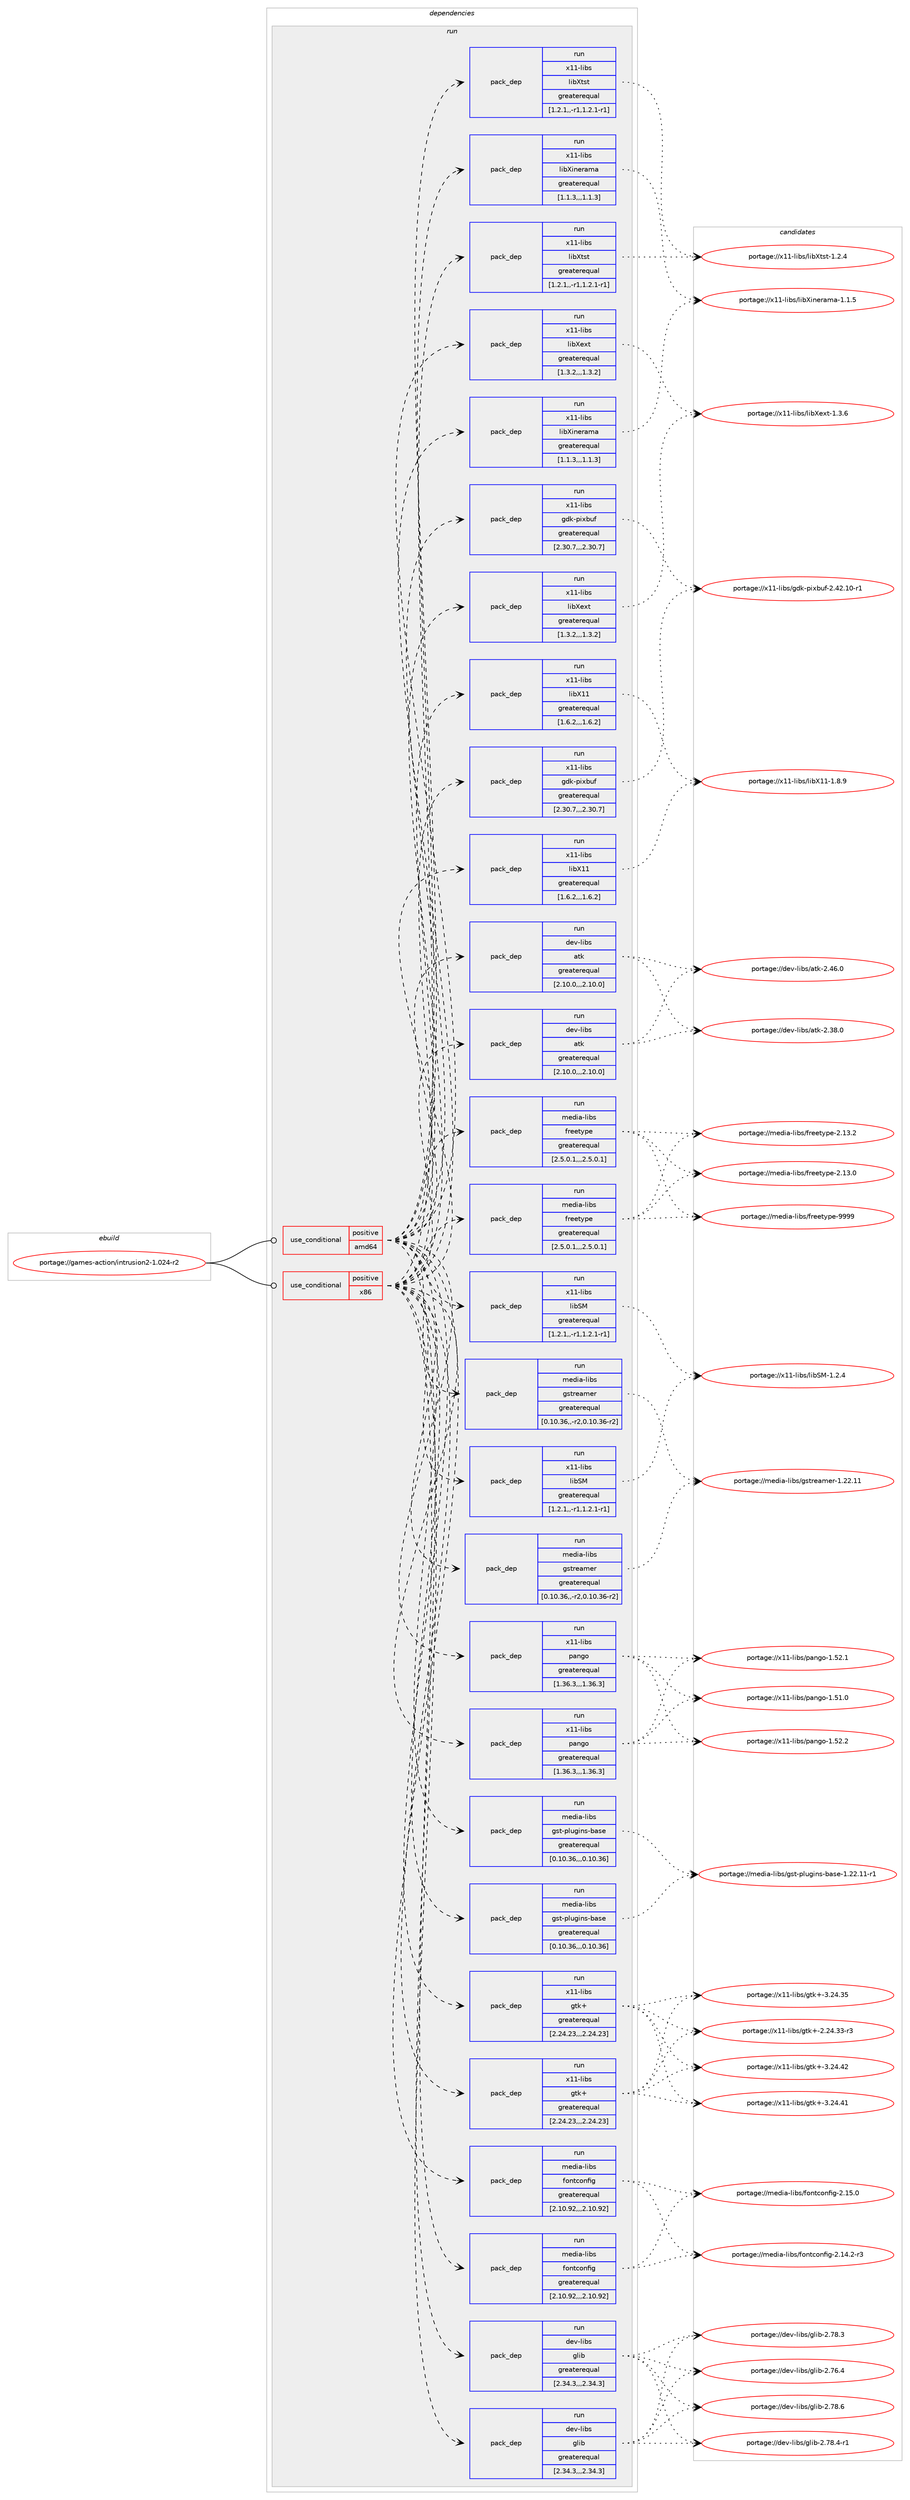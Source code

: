 digraph prolog {

# *************
# Graph options
# *************

newrank=true;
concentrate=true;
compound=true;
graph [rankdir=LR,fontname=Helvetica,fontsize=10,ranksep=1.5];#, ranksep=2.5, nodesep=0.2];
edge  [arrowhead=vee];
node  [fontname=Helvetica,fontsize=10];

# **********
# The ebuild
# **********

subgraph cluster_leftcol {
color=gray;
rank=same;
label=<<i>ebuild</i>>;
id [label="portage://games-action/intrusion2-1.024-r2", color=red, width=4, href="../games-action/intrusion2-1.024-r2.svg"];
}

# ****************
# The dependencies
# ****************

subgraph cluster_midcol {
color=gray;
label=<<i>dependencies</i>>;
subgraph cluster_compile {
fillcolor="#eeeeee";
style=filled;
label=<<i>compile</i>>;
}
subgraph cluster_compileandrun {
fillcolor="#eeeeee";
style=filled;
label=<<i>compile and run</i>>;
}
subgraph cluster_run {
fillcolor="#eeeeee";
style=filled;
label=<<i>run</i>>;
subgraph cond62465 {
dependency222824 [label=<<TABLE BORDER="0" CELLBORDER="1" CELLSPACING="0" CELLPADDING="4"><TR><TD ROWSPAN="3" CELLPADDING="10">use_conditional</TD></TR><TR><TD>positive</TD></TR><TR><TD>amd64</TD></TR></TABLE>>, shape=none, color=red];
subgraph pack158877 {
dependency222825 [label=<<TABLE BORDER="0" CELLBORDER="1" CELLSPACING="0" CELLPADDING="4" WIDTH="220"><TR><TD ROWSPAN="6" CELLPADDING="30">pack_dep</TD></TR><TR><TD WIDTH="110">run</TD></TR><TR><TD>dev-libs</TD></TR><TR><TD>glib</TD></TR><TR><TD>greaterequal</TD></TR><TR><TD>[2.34.3,,,2.34.3]</TD></TR></TABLE>>, shape=none, color=blue];
}
dependency222824:e -> dependency222825:w [weight=20,style="dashed",arrowhead="vee"];
subgraph pack158878 {
dependency222826 [label=<<TABLE BORDER="0" CELLBORDER="1" CELLSPACING="0" CELLPADDING="4" WIDTH="220"><TR><TD ROWSPAN="6" CELLPADDING="30">pack_dep</TD></TR><TR><TD WIDTH="110">run</TD></TR><TR><TD>dev-libs</TD></TR><TR><TD>atk</TD></TR><TR><TD>greaterequal</TD></TR><TR><TD>[2.10.0,,,2.10.0]</TD></TR></TABLE>>, shape=none, color=blue];
}
dependency222824:e -> dependency222826:w [weight=20,style="dashed",arrowhead="vee"];
subgraph pack158879 {
dependency222827 [label=<<TABLE BORDER="0" CELLBORDER="1" CELLSPACING="0" CELLPADDING="4" WIDTH="220"><TR><TD ROWSPAN="6" CELLPADDING="30">pack_dep</TD></TR><TR><TD WIDTH="110">run</TD></TR><TR><TD>media-libs</TD></TR><TR><TD>gst-plugins-base</TD></TR><TR><TD>greaterequal</TD></TR><TR><TD>[0.10.36,,,0.10.36]</TD></TR></TABLE>>, shape=none, color=blue];
}
dependency222824:e -> dependency222827:w [weight=20,style="dashed",arrowhead="vee"];
subgraph pack158880 {
dependency222828 [label=<<TABLE BORDER="0" CELLBORDER="1" CELLSPACING="0" CELLPADDING="4" WIDTH="220"><TR><TD ROWSPAN="6" CELLPADDING="30">pack_dep</TD></TR><TR><TD WIDTH="110">run</TD></TR><TR><TD>media-libs</TD></TR><TR><TD>gstreamer</TD></TR><TR><TD>greaterequal</TD></TR><TR><TD>[0.10.36,,-r2,0.10.36-r2]</TD></TR></TABLE>>, shape=none, color=blue];
}
dependency222824:e -> dependency222828:w [weight=20,style="dashed",arrowhead="vee"];
subgraph pack158881 {
dependency222829 [label=<<TABLE BORDER="0" CELLBORDER="1" CELLSPACING="0" CELLPADDING="4" WIDTH="220"><TR><TD ROWSPAN="6" CELLPADDING="30">pack_dep</TD></TR><TR><TD WIDTH="110">run</TD></TR><TR><TD>media-libs</TD></TR><TR><TD>fontconfig</TD></TR><TR><TD>greaterequal</TD></TR><TR><TD>[2.10.92,,,2.10.92]</TD></TR></TABLE>>, shape=none, color=blue];
}
dependency222824:e -> dependency222829:w [weight=20,style="dashed",arrowhead="vee"];
subgraph pack158882 {
dependency222830 [label=<<TABLE BORDER="0" CELLBORDER="1" CELLSPACING="0" CELLPADDING="4" WIDTH="220"><TR><TD ROWSPAN="6" CELLPADDING="30">pack_dep</TD></TR><TR><TD WIDTH="110">run</TD></TR><TR><TD>media-libs</TD></TR><TR><TD>freetype</TD></TR><TR><TD>greaterequal</TD></TR><TR><TD>[2.5.0.1,,,2.5.0.1]</TD></TR></TABLE>>, shape=none, color=blue];
}
dependency222824:e -> dependency222830:w [weight=20,style="dashed",arrowhead="vee"];
subgraph pack158883 {
dependency222831 [label=<<TABLE BORDER="0" CELLBORDER="1" CELLSPACING="0" CELLPADDING="4" WIDTH="220"><TR><TD ROWSPAN="6" CELLPADDING="30">pack_dep</TD></TR><TR><TD WIDTH="110">run</TD></TR><TR><TD>x11-libs</TD></TR><TR><TD>gdk-pixbuf</TD></TR><TR><TD>greaterequal</TD></TR><TR><TD>[2.30.7,,,2.30.7]</TD></TR></TABLE>>, shape=none, color=blue];
}
dependency222824:e -> dependency222831:w [weight=20,style="dashed",arrowhead="vee"];
subgraph pack158884 {
dependency222832 [label=<<TABLE BORDER="0" CELLBORDER="1" CELLSPACING="0" CELLPADDING="4" WIDTH="220"><TR><TD ROWSPAN="6" CELLPADDING="30">pack_dep</TD></TR><TR><TD WIDTH="110">run</TD></TR><TR><TD>x11-libs</TD></TR><TR><TD>gtk+</TD></TR><TR><TD>greaterequal</TD></TR><TR><TD>[2.24.23,,,2.24.23]</TD></TR></TABLE>>, shape=none, color=blue];
}
dependency222824:e -> dependency222832:w [weight=20,style="dashed",arrowhead="vee"];
subgraph pack158885 {
dependency222833 [label=<<TABLE BORDER="0" CELLBORDER="1" CELLSPACING="0" CELLPADDING="4" WIDTH="220"><TR><TD ROWSPAN="6" CELLPADDING="30">pack_dep</TD></TR><TR><TD WIDTH="110">run</TD></TR><TR><TD>x11-libs</TD></TR><TR><TD>pango</TD></TR><TR><TD>greaterequal</TD></TR><TR><TD>[1.36.3,,,1.36.3]</TD></TR></TABLE>>, shape=none, color=blue];
}
dependency222824:e -> dependency222833:w [weight=20,style="dashed",arrowhead="vee"];
subgraph pack158886 {
dependency222834 [label=<<TABLE BORDER="0" CELLBORDER="1" CELLSPACING="0" CELLPADDING="4" WIDTH="220"><TR><TD ROWSPAN="6" CELLPADDING="30">pack_dep</TD></TR><TR><TD WIDTH="110">run</TD></TR><TR><TD>x11-libs</TD></TR><TR><TD>libSM</TD></TR><TR><TD>greaterequal</TD></TR><TR><TD>[1.2.1,,-r1,1.2.1-r1]</TD></TR></TABLE>>, shape=none, color=blue];
}
dependency222824:e -> dependency222834:w [weight=20,style="dashed",arrowhead="vee"];
subgraph pack158887 {
dependency222835 [label=<<TABLE BORDER="0" CELLBORDER="1" CELLSPACING="0" CELLPADDING="4" WIDTH="220"><TR><TD ROWSPAN="6" CELLPADDING="30">pack_dep</TD></TR><TR><TD WIDTH="110">run</TD></TR><TR><TD>x11-libs</TD></TR><TR><TD>libX11</TD></TR><TR><TD>greaterequal</TD></TR><TR><TD>[1.6.2,,,1.6.2]</TD></TR></TABLE>>, shape=none, color=blue];
}
dependency222824:e -> dependency222835:w [weight=20,style="dashed",arrowhead="vee"];
subgraph pack158888 {
dependency222836 [label=<<TABLE BORDER="0" CELLBORDER="1" CELLSPACING="0" CELLPADDING="4" WIDTH="220"><TR><TD ROWSPAN="6" CELLPADDING="30">pack_dep</TD></TR><TR><TD WIDTH="110">run</TD></TR><TR><TD>x11-libs</TD></TR><TR><TD>libXext</TD></TR><TR><TD>greaterequal</TD></TR><TR><TD>[1.3.2,,,1.3.2]</TD></TR></TABLE>>, shape=none, color=blue];
}
dependency222824:e -> dependency222836:w [weight=20,style="dashed",arrowhead="vee"];
subgraph pack158889 {
dependency222837 [label=<<TABLE BORDER="0" CELLBORDER="1" CELLSPACING="0" CELLPADDING="4" WIDTH="220"><TR><TD ROWSPAN="6" CELLPADDING="30">pack_dep</TD></TR><TR><TD WIDTH="110">run</TD></TR><TR><TD>x11-libs</TD></TR><TR><TD>libXinerama</TD></TR><TR><TD>greaterequal</TD></TR><TR><TD>[1.1.3,,,1.1.3]</TD></TR></TABLE>>, shape=none, color=blue];
}
dependency222824:e -> dependency222837:w [weight=20,style="dashed",arrowhead="vee"];
subgraph pack158890 {
dependency222838 [label=<<TABLE BORDER="0" CELLBORDER="1" CELLSPACING="0" CELLPADDING="4" WIDTH="220"><TR><TD ROWSPAN="6" CELLPADDING="30">pack_dep</TD></TR><TR><TD WIDTH="110">run</TD></TR><TR><TD>x11-libs</TD></TR><TR><TD>libXtst</TD></TR><TR><TD>greaterequal</TD></TR><TR><TD>[1.2.1,,-r1,1.2.1-r1]</TD></TR></TABLE>>, shape=none, color=blue];
}
dependency222824:e -> dependency222838:w [weight=20,style="dashed",arrowhead="vee"];
}
id:e -> dependency222824:w [weight=20,style="solid",arrowhead="odot"];
subgraph cond62466 {
dependency222839 [label=<<TABLE BORDER="0" CELLBORDER="1" CELLSPACING="0" CELLPADDING="4"><TR><TD ROWSPAN="3" CELLPADDING="10">use_conditional</TD></TR><TR><TD>positive</TD></TR><TR><TD>x86</TD></TR></TABLE>>, shape=none, color=red];
subgraph pack158891 {
dependency222840 [label=<<TABLE BORDER="0" CELLBORDER="1" CELLSPACING="0" CELLPADDING="4" WIDTH="220"><TR><TD ROWSPAN="6" CELLPADDING="30">pack_dep</TD></TR><TR><TD WIDTH="110">run</TD></TR><TR><TD>dev-libs</TD></TR><TR><TD>glib</TD></TR><TR><TD>greaterequal</TD></TR><TR><TD>[2.34.3,,,2.34.3]</TD></TR></TABLE>>, shape=none, color=blue];
}
dependency222839:e -> dependency222840:w [weight=20,style="dashed",arrowhead="vee"];
subgraph pack158892 {
dependency222841 [label=<<TABLE BORDER="0" CELLBORDER="1" CELLSPACING="0" CELLPADDING="4" WIDTH="220"><TR><TD ROWSPAN="6" CELLPADDING="30">pack_dep</TD></TR><TR><TD WIDTH="110">run</TD></TR><TR><TD>dev-libs</TD></TR><TR><TD>atk</TD></TR><TR><TD>greaterequal</TD></TR><TR><TD>[2.10.0,,,2.10.0]</TD></TR></TABLE>>, shape=none, color=blue];
}
dependency222839:e -> dependency222841:w [weight=20,style="dashed",arrowhead="vee"];
subgraph pack158893 {
dependency222842 [label=<<TABLE BORDER="0" CELLBORDER="1" CELLSPACING="0" CELLPADDING="4" WIDTH="220"><TR><TD ROWSPAN="6" CELLPADDING="30">pack_dep</TD></TR><TR><TD WIDTH="110">run</TD></TR><TR><TD>media-libs</TD></TR><TR><TD>gst-plugins-base</TD></TR><TR><TD>greaterequal</TD></TR><TR><TD>[0.10.36,,,0.10.36]</TD></TR></TABLE>>, shape=none, color=blue];
}
dependency222839:e -> dependency222842:w [weight=20,style="dashed",arrowhead="vee"];
subgraph pack158894 {
dependency222843 [label=<<TABLE BORDER="0" CELLBORDER="1" CELLSPACING="0" CELLPADDING="4" WIDTH="220"><TR><TD ROWSPAN="6" CELLPADDING="30">pack_dep</TD></TR><TR><TD WIDTH="110">run</TD></TR><TR><TD>media-libs</TD></TR><TR><TD>gstreamer</TD></TR><TR><TD>greaterequal</TD></TR><TR><TD>[0.10.36,,-r2,0.10.36-r2]</TD></TR></TABLE>>, shape=none, color=blue];
}
dependency222839:e -> dependency222843:w [weight=20,style="dashed",arrowhead="vee"];
subgraph pack158895 {
dependency222844 [label=<<TABLE BORDER="0" CELLBORDER="1" CELLSPACING="0" CELLPADDING="4" WIDTH="220"><TR><TD ROWSPAN="6" CELLPADDING="30">pack_dep</TD></TR><TR><TD WIDTH="110">run</TD></TR><TR><TD>media-libs</TD></TR><TR><TD>fontconfig</TD></TR><TR><TD>greaterequal</TD></TR><TR><TD>[2.10.92,,,2.10.92]</TD></TR></TABLE>>, shape=none, color=blue];
}
dependency222839:e -> dependency222844:w [weight=20,style="dashed",arrowhead="vee"];
subgraph pack158896 {
dependency222845 [label=<<TABLE BORDER="0" CELLBORDER="1" CELLSPACING="0" CELLPADDING="4" WIDTH="220"><TR><TD ROWSPAN="6" CELLPADDING="30">pack_dep</TD></TR><TR><TD WIDTH="110">run</TD></TR><TR><TD>media-libs</TD></TR><TR><TD>freetype</TD></TR><TR><TD>greaterequal</TD></TR><TR><TD>[2.5.0.1,,,2.5.0.1]</TD></TR></TABLE>>, shape=none, color=blue];
}
dependency222839:e -> dependency222845:w [weight=20,style="dashed",arrowhead="vee"];
subgraph pack158897 {
dependency222846 [label=<<TABLE BORDER="0" CELLBORDER="1" CELLSPACING="0" CELLPADDING="4" WIDTH="220"><TR><TD ROWSPAN="6" CELLPADDING="30">pack_dep</TD></TR><TR><TD WIDTH="110">run</TD></TR><TR><TD>x11-libs</TD></TR><TR><TD>gdk-pixbuf</TD></TR><TR><TD>greaterequal</TD></TR><TR><TD>[2.30.7,,,2.30.7]</TD></TR></TABLE>>, shape=none, color=blue];
}
dependency222839:e -> dependency222846:w [weight=20,style="dashed",arrowhead="vee"];
subgraph pack158898 {
dependency222847 [label=<<TABLE BORDER="0" CELLBORDER="1" CELLSPACING="0" CELLPADDING="4" WIDTH="220"><TR><TD ROWSPAN="6" CELLPADDING="30">pack_dep</TD></TR><TR><TD WIDTH="110">run</TD></TR><TR><TD>x11-libs</TD></TR><TR><TD>gtk+</TD></TR><TR><TD>greaterequal</TD></TR><TR><TD>[2.24.23,,,2.24.23]</TD></TR></TABLE>>, shape=none, color=blue];
}
dependency222839:e -> dependency222847:w [weight=20,style="dashed",arrowhead="vee"];
subgraph pack158899 {
dependency222848 [label=<<TABLE BORDER="0" CELLBORDER="1" CELLSPACING="0" CELLPADDING="4" WIDTH="220"><TR><TD ROWSPAN="6" CELLPADDING="30">pack_dep</TD></TR><TR><TD WIDTH="110">run</TD></TR><TR><TD>x11-libs</TD></TR><TR><TD>pango</TD></TR><TR><TD>greaterequal</TD></TR><TR><TD>[1.36.3,,,1.36.3]</TD></TR></TABLE>>, shape=none, color=blue];
}
dependency222839:e -> dependency222848:w [weight=20,style="dashed",arrowhead="vee"];
subgraph pack158900 {
dependency222849 [label=<<TABLE BORDER="0" CELLBORDER="1" CELLSPACING="0" CELLPADDING="4" WIDTH="220"><TR><TD ROWSPAN="6" CELLPADDING="30">pack_dep</TD></TR><TR><TD WIDTH="110">run</TD></TR><TR><TD>x11-libs</TD></TR><TR><TD>libSM</TD></TR><TR><TD>greaterequal</TD></TR><TR><TD>[1.2.1,,-r1,1.2.1-r1]</TD></TR></TABLE>>, shape=none, color=blue];
}
dependency222839:e -> dependency222849:w [weight=20,style="dashed",arrowhead="vee"];
subgraph pack158901 {
dependency222850 [label=<<TABLE BORDER="0" CELLBORDER="1" CELLSPACING="0" CELLPADDING="4" WIDTH="220"><TR><TD ROWSPAN="6" CELLPADDING="30">pack_dep</TD></TR><TR><TD WIDTH="110">run</TD></TR><TR><TD>x11-libs</TD></TR><TR><TD>libX11</TD></TR><TR><TD>greaterequal</TD></TR><TR><TD>[1.6.2,,,1.6.2]</TD></TR></TABLE>>, shape=none, color=blue];
}
dependency222839:e -> dependency222850:w [weight=20,style="dashed",arrowhead="vee"];
subgraph pack158902 {
dependency222851 [label=<<TABLE BORDER="0" CELLBORDER="1" CELLSPACING="0" CELLPADDING="4" WIDTH="220"><TR><TD ROWSPAN="6" CELLPADDING="30">pack_dep</TD></TR><TR><TD WIDTH="110">run</TD></TR><TR><TD>x11-libs</TD></TR><TR><TD>libXext</TD></TR><TR><TD>greaterequal</TD></TR><TR><TD>[1.3.2,,,1.3.2]</TD></TR></TABLE>>, shape=none, color=blue];
}
dependency222839:e -> dependency222851:w [weight=20,style="dashed",arrowhead="vee"];
subgraph pack158903 {
dependency222852 [label=<<TABLE BORDER="0" CELLBORDER="1" CELLSPACING="0" CELLPADDING="4" WIDTH="220"><TR><TD ROWSPAN="6" CELLPADDING="30">pack_dep</TD></TR><TR><TD WIDTH="110">run</TD></TR><TR><TD>x11-libs</TD></TR><TR><TD>libXinerama</TD></TR><TR><TD>greaterequal</TD></TR><TR><TD>[1.1.3,,,1.1.3]</TD></TR></TABLE>>, shape=none, color=blue];
}
dependency222839:e -> dependency222852:w [weight=20,style="dashed",arrowhead="vee"];
subgraph pack158904 {
dependency222853 [label=<<TABLE BORDER="0" CELLBORDER="1" CELLSPACING="0" CELLPADDING="4" WIDTH="220"><TR><TD ROWSPAN="6" CELLPADDING="30">pack_dep</TD></TR><TR><TD WIDTH="110">run</TD></TR><TR><TD>x11-libs</TD></TR><TR><TD>libXtst</TD></TR><TR><TD>greaterequal</TD></TR><TR><TD>[1.2.1,,-r1,1.2.1-r1]</TD></TR></TABLE>>, shape=none, color=blue];
}
dependency222839:e -> dependency222853:w [weight=20,style="dashed",arrowhead="vee"];
}
id:e -> dependency222839:w [weight=20,style="solid",arrowhead="odot"];
}
}

# **************
# The candidates
# **************

subgraph cluster_choices {
rank=same;
color=gray;
label=<<i>candidates</i>>;

subgraph choice158877 {
color=black;
nodesep=1;
choice1001011184510810598115471031081059845504655564654 [label="portage://dev-libs/glib-2.78.6", color=red, width=4,href="../dev-libs/glib-2.78.6.svg"];
choice10010111845108105981154710310810598455046555646524511449 [label="portage://dev-libs/glib-2.78.4-r1", color=red, width=4,href="../dev-libs/glib-2.78.4-r1.svg"];
choice1001011184510810598115471031081059845504655564651 [label="portage://dev-libs/glib-2.78.3", color=red, width=4,href="../dev-libs/glib-2.78.3.svg"];
choice1001011184510810598115471031081059845504655544652 [label="portage://dev-libs/glib-2.76.4", color=red, width=4,href="../dev-libs/glib-2.76.4.svg"];
dependency222825:e -> choice1001011184510810598115471031081059845504655564654:w [style=dotted,weight="100"];
dependency222825:e -> choice10010111845108105981154710310810598455046555646524511449:w [style=dotted,weight="100"];
dependency222825:e -> choice1001011184510810598115471031081059845504655564651:w [style=dotted,weight="100"];
dependency222825:e -> choice1001011184510810598115471031081059845504655544652:w [style=dotted,weight="100"];
}
subgraph choice158878 {
color=black;
nodesep=1;
choice1001011184510810598115479711610745504652544648 [label="portage://dev-libs/atk-2.46.0", color=red, width=4,href="../dev-libs/atk-2.46.0.svg"];
choice1001011184510810598115479711610745504651564648 [label="portage://dev-libs/atk-2.38.0", color=red, width=4,href="../dev-libs/atk-2.38.0.svg"];
dependency222826:e -> choice1001011184510810598115479711610745504652544648:w [style=dotted,weight="100"];
dependency222826:e -> choice1001011184510810598115479711610745504651564648:w [style=dotted,weight="100"];
}
subgraph choice158879 {
color=black;
nodesep=1;
choice109101100105974510810598115471031151164511210811710310511011545989711510145494650504649494511449 [label="portage://media-libs/gst-plugins-base-1.22.11-r1", color=red, width=4,href="../media-libs/gst-plugins-base-1.22.11-r1.svg"];
dependency222827:e -> choice109101100105974510810598115471031151164511210811710310511011545989711510145494650504649494511449:w [style=dotted,weight="100"];
}
subgraph choice158880 {
color=black;
nodesep=1;
choice10910110010597451081059811547103115116114101971091011144549465050464949 [label="portage://media-libs/gstreamer-1.22.11", color=red, width=4,href="../media-libs/gstreamer-1.22.11.svg"];
dependency222828:e -> choice10910110010597451081059811547103115116114101971091011144549465050464949:w [style=dotted,weight="100"];
}
subgraph choice158881 {
color=black;
nodesep=1;
choice109101100105974510810598115471021111101169911111010210510345504649534648 [label="portage://media-libs/fontconfig-2.15.0", color=red, width=4,href="../media-libs/fontconfig-2.15.0.svg"];
choice1091011001059745108105981154710211111011699111110102105103455046495246504511451 [label="portage://media-libs/fontconfig-2.14.2-r3", color=red, width=4,href="../media-libs/fontconfig-2.14.2-r3.svg"];
dependency222829:e -> choice109101100105974510810598115471021111101169911111010210510345504649534648:w [style=dotted,weight="100"];
dependency222829:e -> choice1091011001059745108105981154710211111011699111110102105103455046495246504511451:w [style=dotted,weight="100"];
}
subgraph choice158882 {
color=black;
nodesep=1;
choice109101100105974510810598115471021141011011161211121014557575757 [label="portage://media-libs/freetype-9999", color=red, width=4,href="../media-libs/freetype-9999.svg"];
choice1091011001059745108105981154710211410110111612111210145504649514650 [label="portage://media-libs/freetype-2.13.2", color=red, width=4,href="../media-libs/freetype-2.13.2.svg"];
choice1091011001059745108105981154710211410110111612111210145504649514648 [label="portage://media-libs/freetype-2.13.0", color=red, width=4,href="../media-libs/freetype-2.13.0.svg"];
dependency222830:e -> choice109101100105974510810598115471021141011011161211121014557575757:w [style=dotted,weight="100"];
dependency222830:e -> choice1091011001059745108105981154710211410110111612111210145504649514650:w [style=dotted,weight="100"];
dependency222830:e -> choice1091011001059745108105981154710211410110111612111210145504649514648:w [style=dotted,weight="100"];
}
subgraph choice158883 {
color=black;
nodesep=1;
choice1204949451081059811547103100107451121051209811710245504652504649484511449 [label="portage://x11-libs/gdk-pixbuf-2.42.10-r1", color=red, width=4,href="../x11-libs/gdk-pixbuf-2.42.10-r1.svg"];
dependency222831:e -> choice1204949451081059811547103100107451121051209811710245504652504649484511449:w [style=dotted,weight="100"];
}
subgraph choice158884 {
color=black;
nodesep=1;
choice1204949451081059811547103116107434551465052465250 [label="portage://x11-libs/gtk+-3.24.42", color=red, width=4,href="../x11-libs/gtk+-3.24.42.svg"];
choice1204949451081059811547103116107434551465052465249 [label="portage://x11-libs/gtk+-3.24.41", color=red, width=4,href="../x11-libs/gtk+-3.24.41.svg"];
choice1204949451081059811547103116107434551465052465153 [label="portage://x11-libs/gtk+-3.24.35", color=red, width=4,href="../x11-libs/gtk+-3.24.35.svg"];
choice12049494510810598115471031161074345504650524651514511451 [label="portage://x11-libs/gtk+-2.24.33-r3", color=red, width=4,href="../x11-libs/gtk+-2.24.33-r3.svg"];
dependency222832:e -> choice1204949451081059811547103116107434551465052465250:w [style=dotted,weight="100"];
dependency222832:e -> choice1204949451081059811547103116107434551465052465249:w [style=dotted,weight="100"];
dependency222832:e -> choice1204949451081059811547103116107434551465052465153:w [style=dotted,weight="100"];
dependency222832:e -> choice12049494510810598115471031161074345504650524651514511451:w [style=dotted,weight="100"];
}
subgraph choice158885 {
color=black;
nodesep=1;
choice12049494510810598115471129711010311145494653504650 [label="portage://x11-libs/pango-1.52.2", color=red, width=4,href="../x11-libs/pango-1.52.2.svg"];
choice12049494510810598115471129711010311145494653504649 [label="portage://x11-libs/pango-1.52.1", color=red, width=4,href="../x11-libs/pango-1.52.1.svg"];
choice12049494510810598115471129711010311145494653494648 [label="portage://x11-libs/pango-1.51.0", color=red, width=4,href="../x11-libs/pango-1.51.0.svg"];
dependency222833:e -> choice12049494510810598115471129711010311145494653504650:w [style=dotted,weight="100"];
dependency222833:e -> choice12049494510810598115471129711010311145494653504649:w [style=dotted,weight="100"];
dependency222833:e -> choice12049494510810598115471129711010311145494653494648:w [style=dotted,weight="100"];
}
subgraph choice158886 {
color=black;
nodesep=1;
choice1204949451081059811547108105988377454946504652 [label="portage://x11-libs/libSM-1.2.4", color=red, width=4,href="../x11-libs/libSM-1.2.4.svg"];
dependency222834:e -> choice1204949451081059811547108105988377454946504652:w [style=dotted,weight="100"];
}
subgraph choice158887 {
color=black;
nodesep=1;
choice120494945108105981154710810598884949454946564657 [label="portage://x11-libs/libX11-1.8.9", color=red, width=4,href="../x11-libs/libX11-1.8.9.svg"];
dependency222835:e -> choice120494945108105981154710810598884949454946564657:w [style=dotted,weight="100"];
}
subgraph choice158888 {
color=black;
nodesep=1;
choice12049494510810598115471081059888101120116454946514654 [label="portage://x11-libs/libXext-1.3.6", color=red, width=4,href="../x11-libs/libXext-1.3.6.svg"];
dependency222836:e -> choice12049494510810598115471081059888101120116454946514654:w [style=dotted,weight="100"];
}
subgraph choice158889 {
color=black;
nodesep=1;
choice120494945108105981154710810598881051101011149710997454946494653 [label="portage://x11-libs/libXinerama-1.1.5", color=red, width=4,href="../x11-libs/libXinerama-1.1.5.svg"];
dependency222837:e -> choice120494945108105981154710810598881051101011149710997454946494653:w [style=dotted,weight="100"];
}
subgraph choice158890 {
color=black;
nodesep=1;
choice12049494510810598115471081059888116115116454946504652 [label="portage://x11-libs/libXtst-1.2.4", color=red, width=4,href="../x11-libs/libXtst-1.2.4.svg"];
dependency222838:e -> choice12049494510810598115471081059888116115116454946504652:w [style=dotted,weight="100"];
}
subgraph choice158891 {
color=black;
nodesep=1;
choice1001011184510810598115471031081059845504655564654 [label="portage://dev-libs/glib-2.78.6", color=red, width=4,href="../dev-libs/glib-2.78.6.svg"];
choice10010111845108105981154710310810598455046555646524511449 [label="portage://dev-libs/glib-2.78.4-r1", color=red, width=4,href="../dev-libs/glib-2.78.4-r1.svg"];
choice1001011184510810598115471031081059845504655564651 [label="portage://dev-libs/glib-2.78.3", color=red, width=4,href="../dev-libs/glib-2.78.3.svg"];
choice1001011184510810598115471031081059845504655544652 [label="portage://dev-libs/glib-2.76.4", color=red, width=4,href="../dev-libs/glib-2.76.4.svg"];
dependency222840:e -> choice1001011184510810598115471031081059845504655564654:w [style=dotted,weight="100"];
dependency222840:e -> choice10010111845108105981154710310810598455046555646524511449:w [style=dotted,weight="100"];
dependency222840:e -> choice1001011184510810598115471031081059845504655564651:w [style=dotted,weight="100"];
dependency222840:e -> choice1001011184510810598115471031081059845504655544652:w [style=dotted,weight="100"];
}
subgraph choice158892 {
color=black;
nodesep=1;
choice1001011184510810598115479711610745504652544648 [label="portage://dev-libs/atk-2.46.0", color=red, width=4,href="../dev-libs/atk-2.46.0.svg"];
choice1001011184510810598115479711610745504651564648 [label="portage://dev-libs/atk-2.38.0", color=red, width=4,href="../dev-libs/atk-2.38.0.svg"];
dependency222841:e -> choice1001011184510810598115479711610745504652544648:w [style=dotted,weight="100"];
dependency222841:e -> choice1001011184510810598115479711610745504651564648:w [style=dotted,weight="100"];
}
subgraph choice158893 {
color=black;
nodesep=1;
choice109101100105974510810598115471031151164511210811710310511011545989711510145494650504649494511449 [label="portage://media-libs/gst-plugins-base-1.22.11-r1", color=red, width=4,href="../media-libs/gst-plugins-base-1.22.11-r1.svg"];
dependency222842:e -> choice109101100105974510810598115471031151164511210811710310511011545989711510145494650504649494511449:w [style=dotted,weight="100"];
}
subgraph choice158894 {
color=black;
nodesep=1;
choice10910110010597451081059811547103115116114101971091011144549465050464949 [label="portage://media-libs/gstreamer-1.22.11", color=red, width=4,href="../media-libs/gstreamer-1.22.11.svg"];
dependency222843:e -> choice10910110010597451081059811547103115116114101971091011144549465050464949:w [style=dotted,weight="100"];
}
subgraph choice158895 {
color=black;
nodesep=1;
choice109101100105974510810598115471021111101169911111010210510345504649534648 [label="portage://media-libs/fontconfig-2.15.0", color=red, width=4,href="../media-libs/fontconfig-2.15.0.svg"];
choice1091011001059745108105981154710211111011699111110102105103455046495246504511451 [label="portage://media-libs/fontconfig-2.14.2-r3", color=red, width=4,href="../media-libs/fontconfig-2.14.2-r3.svg"];
dependency222844:e -> choice109101100105974510810598115471021111101169911111010210510345504649534648:w [style=dotted,weight="100"];
dependency222844:e -> choice1091011001059745108105981154710211111011699111110102105103455046495246504511451:w [style=dotted,weight="100"];
}
subgraph choice158896 {
color=black;
nodesep=1;
choice109101100105974510810598115471021141011011161211121014557575757 [label="portage://media-libs/freetype-9999", color=red, width=4,href="../media-libs/freetype-9999.svg"];
choice1091011001059745108105981154710211410110111612111210145504649514650 [label="portage://media-libs/freetype-2.13.2", color=red, width=4,href="../media-libs/freetype-2.13.2.svg"];
choice1091011001059745108105981154710211410110111612111210145504649514648 [label="portage://media-libs/freetype-2.13.0", color=red, width=4,href="../media-libs/freetype-2.13.0.svg"];
dependency222845:e -> choice109101100105974510810598115471021141011011161211121014557575757:w [style=dotted,weight="100"];
dependency222845:e -> choice1091011001059745108105981154710211410110111612111210145504649514650:w [style=dotted,weight="100"];
dependency222845:e -> choice1091011001059745108105981154710211410110111612111210145504649514648:w [style=dotted,weight="100"];
}
subgraph choice158897 {
color=black;
nodesep=1;
choice1204949451081059811547103100107451121051209811710245504652504649484511449 [label="portage://x11-libs/gdk-pixbuf-2.42.10-r1", color=red, width=4,href="../x11-libs/gdk-pixbuf-2.42.10-r1.svg"];
dependency222846:e -> choice1204949451081059811547103100107451121051209811710245504652504649484511449:w [style=dotted,weight="100"];
}
subgraph choice158898 {
color=black;
nodesep=1;
choice1204949451081059811547103116107434551465052465250 [label="portage://x11-libs/gtk+-3.24.42", color=red, width=4,href="../x11-libs/gtk+-3.24.42.svg"];
choice1204949451081059811547103116107434551465052465249 [label="portage://x11-libs/gtk+-3.24.41", color=red, width=4,href="../x11-libs/gtk+-3.24.41.svg"];
choice1204949451081059811547103116107434551465052465153 [label="portage://x11-libs/gtk+-3.24.35", color=red, width=4,href="../x11-libs/gtk+-3.24.35.svg"];
choice12049494510810598115471031161074345504650524651514511451 [label="portage://x11-libs/gtk+-2.24.33-r3", color=red, width=4,href="../x11-libs/gtk+-2.24.33-r3.svg"];
dependency222847:e -> choice1204949451081059811547103116107434551465052465250:w [style=dotted,weight="100"];
dependency222847:e -> choice1204949451081059811547103116107434551465052465249:w [style=dotted,weight="100"];
dependency222847:e -> choice1204949451081059811547103116107434551465052465153:w [style=dotted,weight="100"];
dependency222847:e -> choice12049494510810598115471031161074345504650524651514511451:w [style=dotted,weight="100"];
}
subgraph choice158899 {
color=black;
nodesep=1;
choice12049494510810598115471129711010311145494653504650 [label="portage://x11-libs/pango-1.52.2", color=red, width=4,href="../x11-libs/pango-1.52.2.svg"];
choice12049494510810598115471129711010311145494653504649 [label="portage://x11-libs/pango-1.52.1", color=red, width=4,href="../x11-libs/pango-1.52.1.svg"];
choice12049494510810598115471129711010311145494653494648 [label="portage://x11-libs/pango-1.51.0", color=red, width=4,href="../x11-libs/pango-1.51.0.svg"];
dependency222848:e -> choice12049494510810598115471129711010311145494653504650:w [style=dotted,weight="100"];
dependency222848:e -> choice12049494510810598115471129711010311145494653504649:w [style=dotted,weight="100"];
dependency222848:e -> choice12049494510810598115471129711010311145494653494648:w [style=dotted,weight="100"];
}
subgraph choice158900 {
color=black;
nodesep=1;
choice1204949451081059811547108105988377454946504652 [label="portage://x11-libs/libSM-1.2.4", color=red, width=4,href="../x11-libs/libSM-1.2.4.svg"];
dependency222849:e -> choice1204949451081059811547108105988377454946504652:w [style=dotted,weight="100"];
}
subgraph choice158901 {
color=black;
nodesep=1;
choice120494945108105981154710810598884949454946564657 [label="portage://x11-libs/libX11-1.8.9", color=red, width=4,href="../x11-libs/libX11-1.8.9.svg"];
dependency222850:e -> choice120494945108105981154710810598884949454946564657:w [style=dotted,weight="100"];
}
subgraph choice158902 {
color=black;
nodesep=1;
choice12049494510810598115471081059888101120116454946514654 [label="portage://x11-libs/libXext-1.3.6", color=red, width=4,href="../x11-libs/libXext-1.3.6.svg"];
dependency222851:e -> choice12049494510810598115471081059888101120116454946514654:w [style=dotted,weight="100"];
}
subgraph choice158903 {
color=black;
nodesep=1;
choice120494945108105981154710810598881051101011149710997454946494653 [label="portage://x11-libs/libXinerama-1.1.5", color=red, width=4,href="../x11-libs/libXinerama-1.1.5.svg"];
dependency222852:e -> choice120494945108105981154710810598881051101011149710997454946494653:w [style=dotted,weight="100"];
}
subgraph choice158904 {
color=black;
nodesep=1;
choice12049494510810598115471081059888116115116454946504652 [label="portage://x11-libs/libXtst-1.2.4", color=red, width=4,href="../x11-libs/libXtst-1.2.4.svg"];
dependency222853:e -> choice12049494510810598115471081059888116115116454946504652:w [style=dotted,weight="100"];
}
}

}

